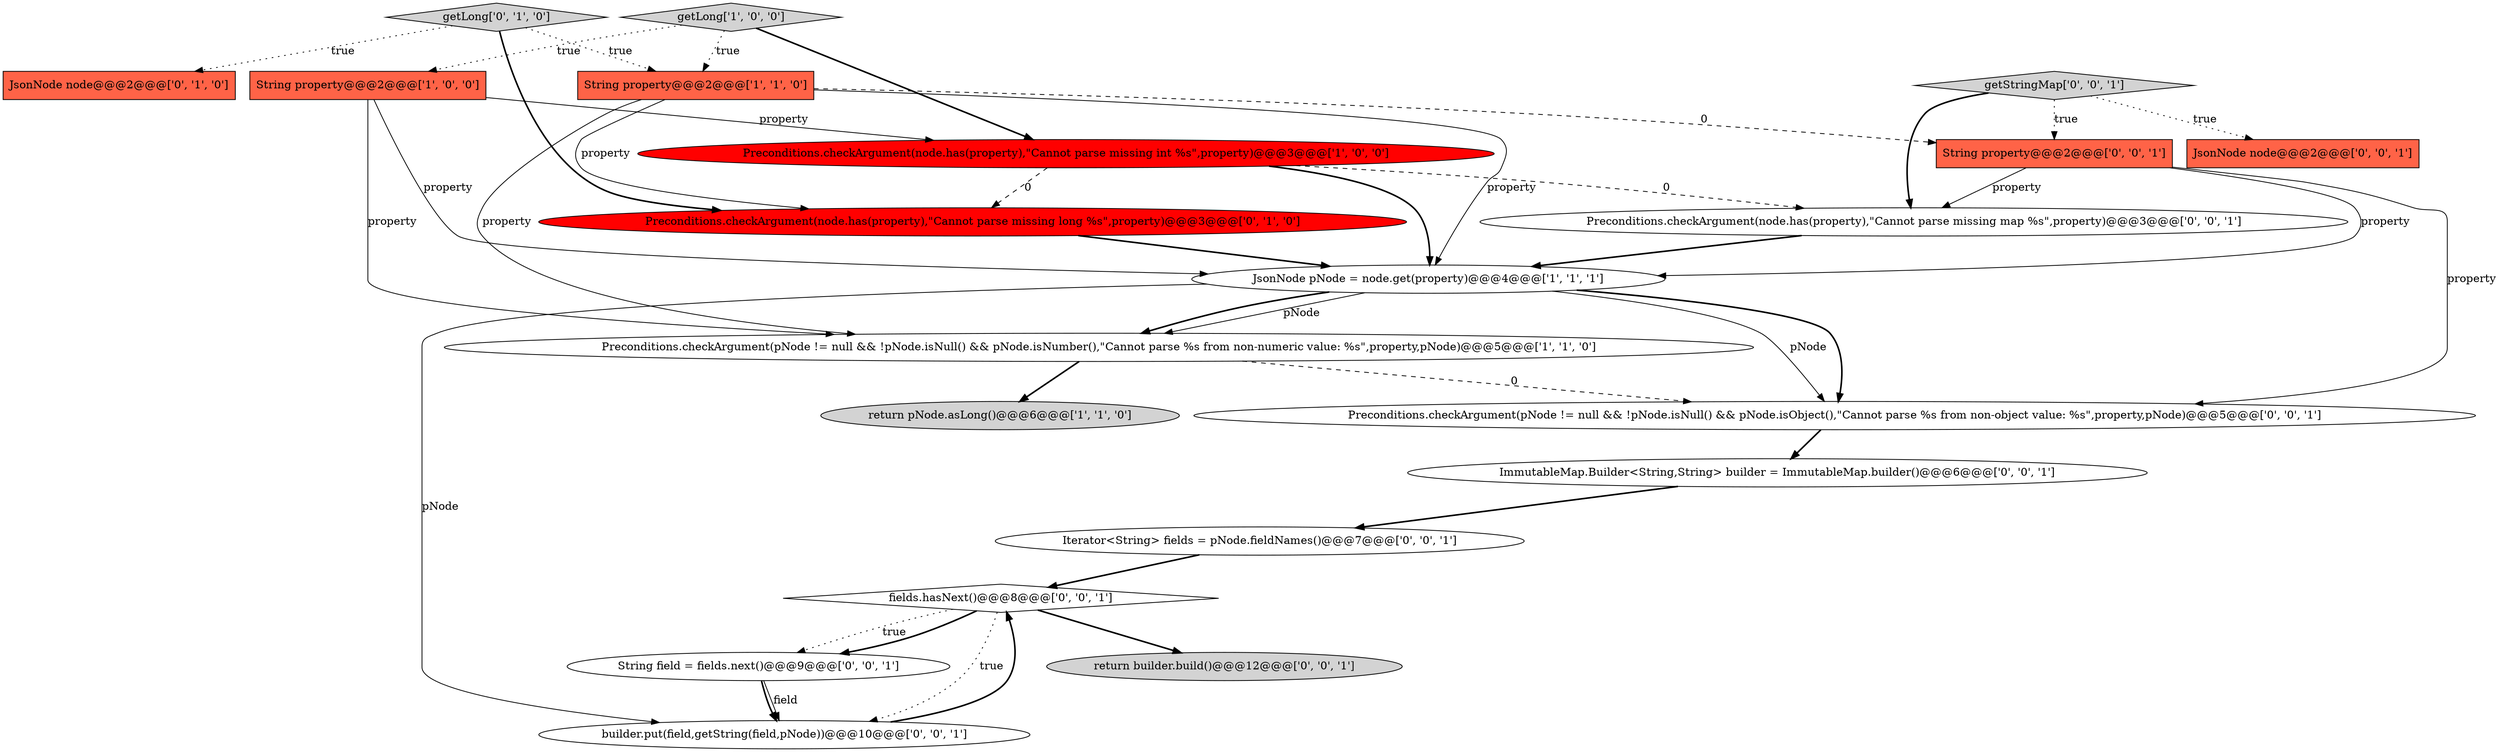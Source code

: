 digraph {
6 [style = filled, label = "return pNode.asLong()@@@6@@@['1', '1', '0']", fillcolor = lightgray, shape = ellipse image = "AAA0AAABBB1BBB"];
8 [style = filled, label = "getLong['0', '1', '0']", fillcolor = lightgray, shape = diamond image = "AAA0AAABBB2BBB"];
19 [style = filled, label = "ImmutableMap.Builder<String,String> builder = ImmutableMap.builder()@@@6@@@['0', '0', '1']", fillcolor = white, shape = ellipse image = "AAA0AAABBB3BBB"];
11 [style = filled, label = "Preconditions.checkArgument(node.has(property),\"Cannot parse missing map %s\",property)@@@3@@@['0', '0', '1']", fillcolor = white, shape = ellipse image = "AAA0AAABBB3BBB"];
5 [style = filled, label = "JsonNode pNode = node.get(property)@@@4@@@['1', '1', '1']", fillcolor = white, shape = ellipse image = "AAA0AAABBB1BBB"];
20 [style = filled, label = "getStringMap['0', '0', '1']", fillcolor = lightgray, shape = diamond image = "AAA0AAABBB3BBB"];
15 [style = filled, label = "String property@@@2@@@['0', '0', '1']", fillcolor = tomato, shape = box image = "AAA0AAABBB3BBB"];
16 [style = filled, label = "Iterator<String> fields = pNode.fieldNames()@@@7@@@['0', '0', '1']", fillcolor = white, shape = ellipse image = "AAA0AAABBB3BBB"];
18 [style = filled, label = "return builder.build()@@@12@@@['0', '0', '1']", fillcolor = lightgray, shape = ellipse image = "AAA0AAABBB3BBB"];
17 [style = filled, label = "String field = fields.next()@@@9@@@['0', '0', '1']", fillcolor = white, shape = ellipse image = "AAA0AAABBB3BBB"];
4 [style = filled, label = "Preconditions.checkArgument(node.has(property),\"Cannot parse missing int %s\",property)@@@3@@@['1', '0', '0']", fillcolor = red, shape = ellipse image = "AAA1AAABBB1BBB"];
2 [style = filled, label = "String property@@@2@@@['1', '1', '0']", fillcolor = tomato, shape = box image = "AAA0AAABBB1BBB"];
7 [style = filled, label = "JsonNode node@@@2@@@['0', '1', '0']", fillcolor = tomato, shape = box image = "AAA0AAABBB2BBB"];
12 [style = filled, label = "fields.hasNext()@@@8@@@['0', '0', '1']", fillcolor = white, shape = diamond image = "AAA0AAABBB3BBB"];
13 [style = filled, label = "Preconditions.checkArgument(pNode != null && !pNode.isNull() && pNode.isObject(),\"Cannot parse %s from non-object value: %s\",property,pNode)@@@5@@@['0', '0', '1']", fillcolor = white, shape = ellipse image = "AAA0AAABBB3BBB"];
0 [style = filled, label = "Preconditions.checkArgument(pNode != null && !pNode.isNull() && pNode.isNumber(),\"Cannot parse %s from non-numeric value: %s\",property,pNode)@@@5@@@['1', '1', '0']", fillcolor = white, shape = ellipse image = "AAA0AAABBB1BBB"];
3 [style = filled, label = "getLong['1', '0', '0']", fillcolor = lightgray, shape = diamond image = "AAA0AAABBB1BBB"];
14 [style = filled, label = "builder.put(field,getString(field,pNode))@@@10@@@['0', '0', '1']", fillcolor = white, shape = ellipse image = "AAA0AAABBB3BBB"];
9 [style = filled, label = "Preconditions.checkArgument(node.has(property),\"Cannot parse missing long %s\",property)@@@3@@@['0', '1', '0']", fillcolor = red, shape = ellipse image = "AAA1AAABBB2BBB"];
10 [style = filled, label = "JsonNode node@@@2@@@['0', '0', '1']", fillcolor = tomato, shape = box image = "AAA0AAABBB3BBB"];
1 [style = filled, label = "String property@@@2@@@['1', '0', '0']", fillcolor = tomato, shape = box image = "AAA0AAABBB1BBB"];
2->0 [style = solid, label="property"];
5->13 [style = solid, label="pNode"];
12->17 [style = dotted, label="true"];
15->11 [style = solid, label="property"];
0->6 [style = bold, label=""];
8->2 [style = dotted, label="true"];
12->17 [style = bold, label=""];
20->15 [style = dotted, label="true"];
8->7 [style = dotted, label="true"];
2->5 [style = solid, label="property"];
5->14 [style = solid, label="pNode"];
15->5 [style = solid, label="property"];
5->0 [style = solid, label="pNode"];
3->4 [style = bold, label=""];
19->16 [style = bold, label=""];
2->15 [style = dashed, label="0"];
1->5 [style = solid, label="property"];
12->14 [style = dotted, label="true"];
11->5 [style = bold, label=""];
17->14 [style = solid, label="field"];
13->19 [style = bold, label=""];
4->9 [style = dashed, label="0"];
15->13 [style = solid, label="property"];
5->0 [style = bold, label=""];
17->14 [style = bold, label=""];
5->13 [style = bold, label=""];
14->12 [style = bold, label=""];
20->10 [style = dotted, label="true"];
0->13 [style = dashed, label="0"];
12->18 [style = bold, label=""];
8->9 [style = bold, label=""];
9->5 [style = bold, label=""];
2->9 [style = solid, label="property"];
4->11 [style = dashed, label="0"];
4->5 [style = bold, label=""];
16->12 [style = bold, label=""];
3->1 [style = dotted, label="true"];
1->4 [style = solid, label="property"];
1->0 [style = solid, label="property"];
3->2 [style = dotted, label="true"];
20->11 [style = bold, label=""];
}
